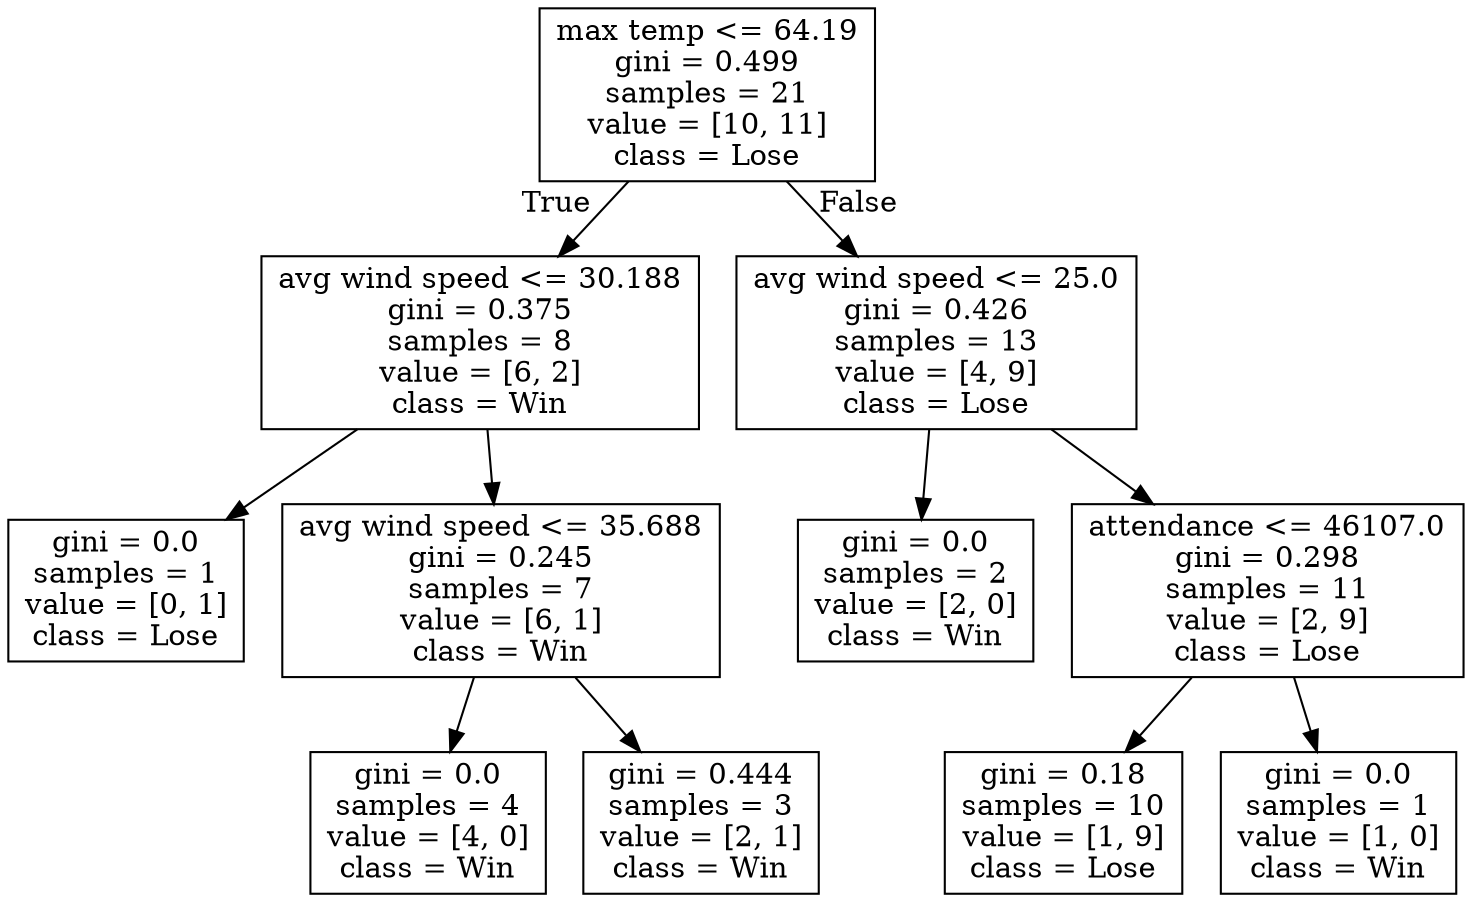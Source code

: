 digraph Tree {
node [shape=box] ;
0 [label="max temp <= 64.19\ngini = 0.499\nsamples = 21\nvalue = [10, 11]\nclass = Lose"] ;
1 [label="avg wind speed <= 30.188\ngini = 0.375\nsamples = 8\nvalue = [6, 2]\nclass = Win"] ;
0 -> 1 [labeldistance=2.5, labelangle=45, headlabel="True"] ;
2 [label="gini = 0.0\nsamples = 1\nvalue = [0, 1]\nclass = Lose"] ;
1 -> 2 ;
3 [label="avg wind speed <= 35.688\ngini = 0.245\nsamples = 7\nvalue = [6, 1]\nclass = Win"] ;
1 -> 3 ;
4 [label="gini = 0.0\nsamples = 4\nvalue = [4, 0]\nclass = Win"] ;
3 -> 4 ;
5 [label="gini = 0.444\nsamples = 3\nvalue = [2, 1]\nclass = Win"] ;
3 -> 5 ;
6 [label="avg wind speed <= 25.0\ngini = 0.426\nsamples = 13\nvalue = [4, 9]\nclass = Lose"] ;
0 -> 6 [labeldistance=2.5, labelangle=-45, headlabel="False"] ;
7 [label="gini = 0.0\nsamples = 2\nvalue = [2, 0]\nclass = Win"] ;
6 -> 7 ;
8 [label="attendance <= 46107.0\ngini = 0.298\nsamples = 11\nvalue = [2, 9]\nclass = Lose"] ;
6 -> 8 ;
9 [label="gini = 0.18\nsamples = 10\nvalue = [1, 9]\nclass = Lose"] ;
8 -> 9 ;
10 [label="gini = 0.0\nsamples = 1\nvalue = [1, 0]\nclass = Win"] ;
8 -> 10 ;
}